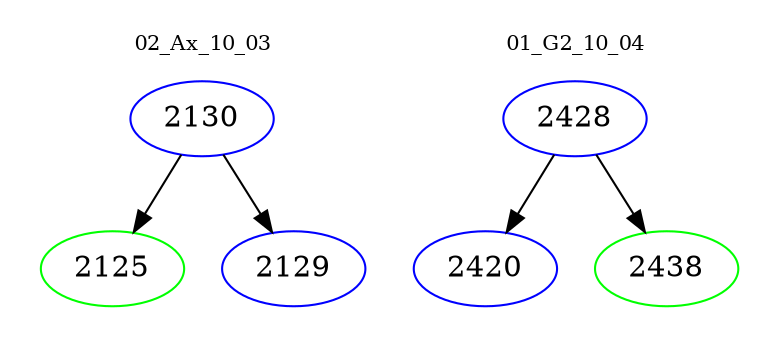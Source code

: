 digraph{
subgraph cluster_0 {
color = white
label = "02_Ax_10_03";
fontsize=10;
T0_2130 [label="2130", color="blue"]
T0_2130 -> T0_2125 [color="black"]
T0_2125 [label="2125", color="green"]
T0_2130 -> T0_2129 [color="black"]
T0_2129 [label="2129", color="blue"]
}
subgraph cluster_1 {
color = white
label = "01_G2_10_04";
fontsize=10;
T1_2428 [label="2428", color="blue"]
T1_2428 -> T1_2420 [color="black"]
T1_2420 [label="2420", color="blue"]
T1_2428 -> T1_2438 [color="black"]
T1_2438 [label="2438", color="green"]
}
}
